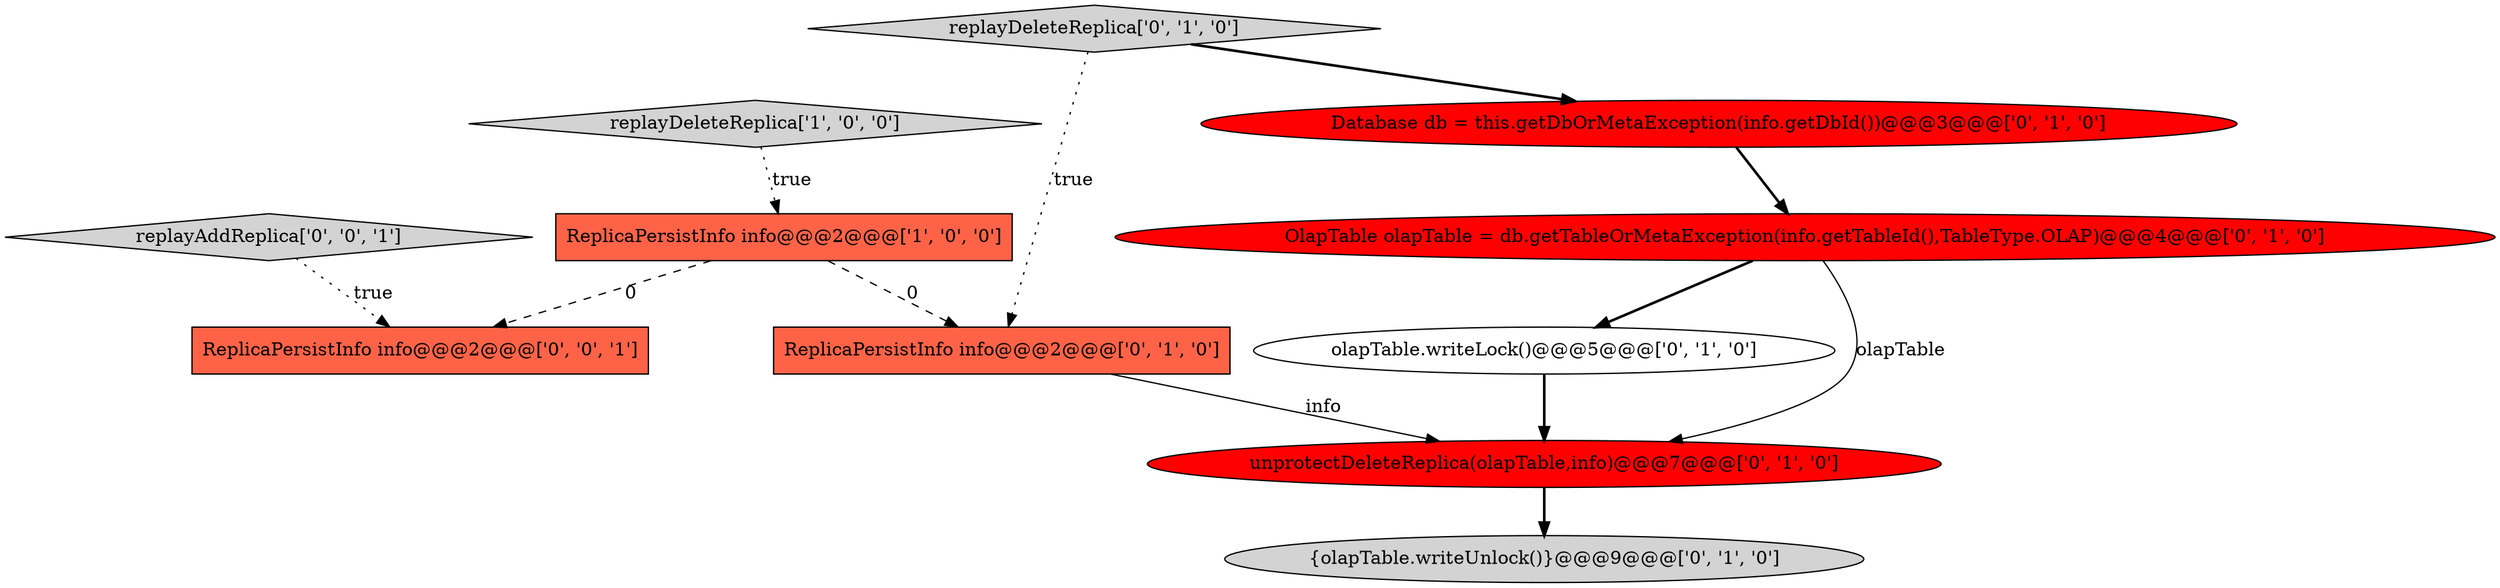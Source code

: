 digraph {
2 [style = filled, label = "olapTable.writeLock()@@@5@@@['0', '1', '0']", fillcolor = white, shape = ellipse image = "AAA0AAABBB2BBB"];
4 [style = filled, label = "{olapTable.writeUnlock()}@@@9@@@['0', '1', '0']", fillcolor = lightgray, shape = ellipse image = "AAA0AAABBB2BBB"];
1 [style = filled, label = "replayDeleteReplica['1', '0', '0']", fillcolor = lightgray, shape = diamond image = "AAA0AAABBB1BBB"];
0 [style = filled, label = "ReplicaPersistInfo info@@@2@@@['1', '0', '0']", fillcolor = tomato, shape = box image = "AAA1AAABBB1BBB"];
5 [style = filled, label = "replayDeleteReplica['0', '1', '0']", fillcolor = lightgray, shape = diamond image = "AAA0AAABBB2BBB"];
6 [style = filled, label = "ReplicaPersistInfo info@@@2@@@['0', '1', '0']", fillcolor = tomato, shape = box image = "AAA1AAABBB2BBB"];
7 [style = filled, label = "Database db = this.getDbOrMetaException(info.getDbId())@@@3@@@['0', '1', '0']", fillcolor = red, shape = ellipse image = "AAA1AAABBB2BBB"];
10 [style = filled, label = "replayAddReplica['0', '0', '1']", fillcolor = lightgray, shape = diamond image = "AAA0AAABBB3BBB"];
3 [style = filled, label = "OlapTable olapTable = db.getTableOrMetaException(info.getTableId(),TableType.OLAP)@@@4@@@['0', '1', '0']", fillcolor = red, shape = ellipse image = "AAA1AAABBB2BBB"];
8 [style = filled, label = "unprotectDeleteReplica(olapTable,info)@@@7@@@['0', '1', '0']", fillcolor = red, shape = ellipse image = "AAA1AAABBB2BBB"];
9 [style = filled, label = "ReplicaPersistInfo info@@@2@@@['0', '0', '1']", fillcolor = tomato, shape = box image = "AAA0AAABBB3BBB"];
5->6 [style = dotted, label="true"];
5->7 [style = bold, label=""];
1->0 [style = dotted, label="true"];
6->8 [style = solid, label="info"];
8->4 [style = bold, label=""];
0->9 [style = dashed, label="0"];
3->2 [style = bold, label=""];
3->8 [style = solid, label="olapTable"];
10->9 [style = dotted, label="true"];
7->3 [style = bold, label=""];
2->8 [style = bold, label=""];
0->6 [style = dashed, label="0"];
}
